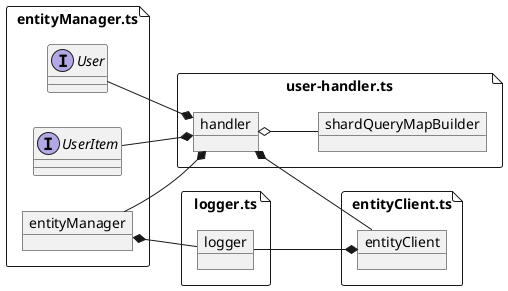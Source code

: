 @startuml handler

allowmixing

left to right direction

file "logger.ts" as loggerTs {
    object logger
}

file "entityManager.ts" as entityManagerTs {
    interface User
    interface UserItem
    object entityManager
}

file "entityClient.ts" as entitClientTs {
    object entityClient

    logger --* entityClient 
}

file "user-handler.ts" as searchTs {
    object handler

    User --* handler 
    UserItem --* handler 
    entityManager --* handler  
    handler *-- entityClient
    entityManager *-- logger

    object shardQueryMapBuilder
    handler o-- shardQueryMapBuilder
}

@enduml